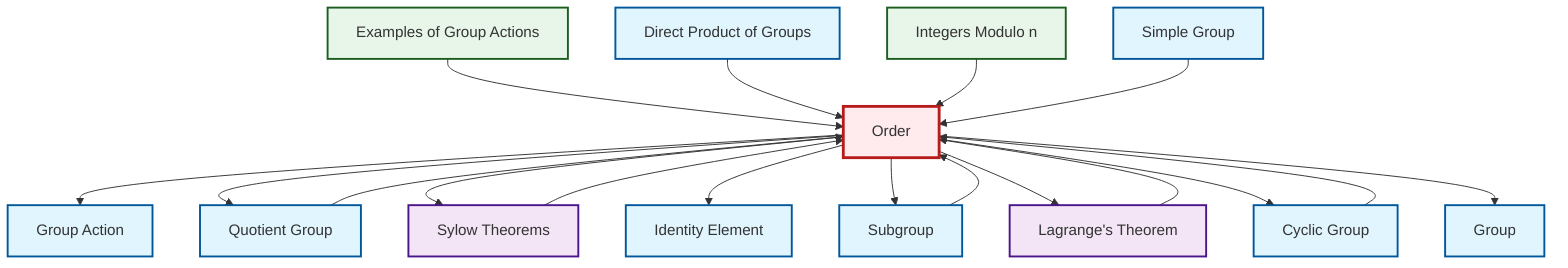 graph TD
    classDef definition fill:#e1f5fe,stroke:#01579b,stroke-width:2px
    classDef theorem fill:#f3e5f5,stroke:#4a148c,stroke-width:2px
    classDef axiom fill:#fff3e0,stroke:#e65100,stroke-width:2px
    classDef example fill:#e8f5e9,stroke:#1b5e20,stroke-width:2px
    classDef current fill:#ffebee,stroke:#b71c1c,stroke-width:3px
    ex-group-action-examples["Examples of Group Actions"]:::example
    ex-quotient-integers-mod-n["Integers Modulo n"]:::example
    def-identity-element["Identity Element"]:::definition
    def-subgroup["Subgroup"]:::definition
    def-direct-product["Direct Product of Groups"]:::definition
    def-simple-group["Simple Group"]:::definition
    def-group["Group"]:::definition
    def-quotient-group["Quotient Group"]:::definition
    def-cyclic-group["Cyclic Group"]:::definition
    def-order["Order"]:::definition
    thm-lagrange["Lagrange's Theorem"]:::theorem
    thm-sylow["Sylow Theorems"]:::theorem
    def-group-action["Group Action"]:::definition
    ex-group-action-examples --> def-order
    def-order --> def-group-action
    def-order --> def-quotient-group
    def-order --> thm-sylow
    def-direct-product --> def-order
    def-subgroup --> def-order
    def-quotient-group --> def-order
    def-order --> def-identity-element
    thm-lagrange --> def-order
    def-cyclic-group --> def-order
    thm-sylow --> def-order
    ex-quotient-integers-mod-n --> def-order
    def-order --> def-subgroup
    def-order --> thm-lagrange
    def-order --> def-cyclic-group
    def-order --> def-group
    def-simple-group --> def-order
    class def-order current
